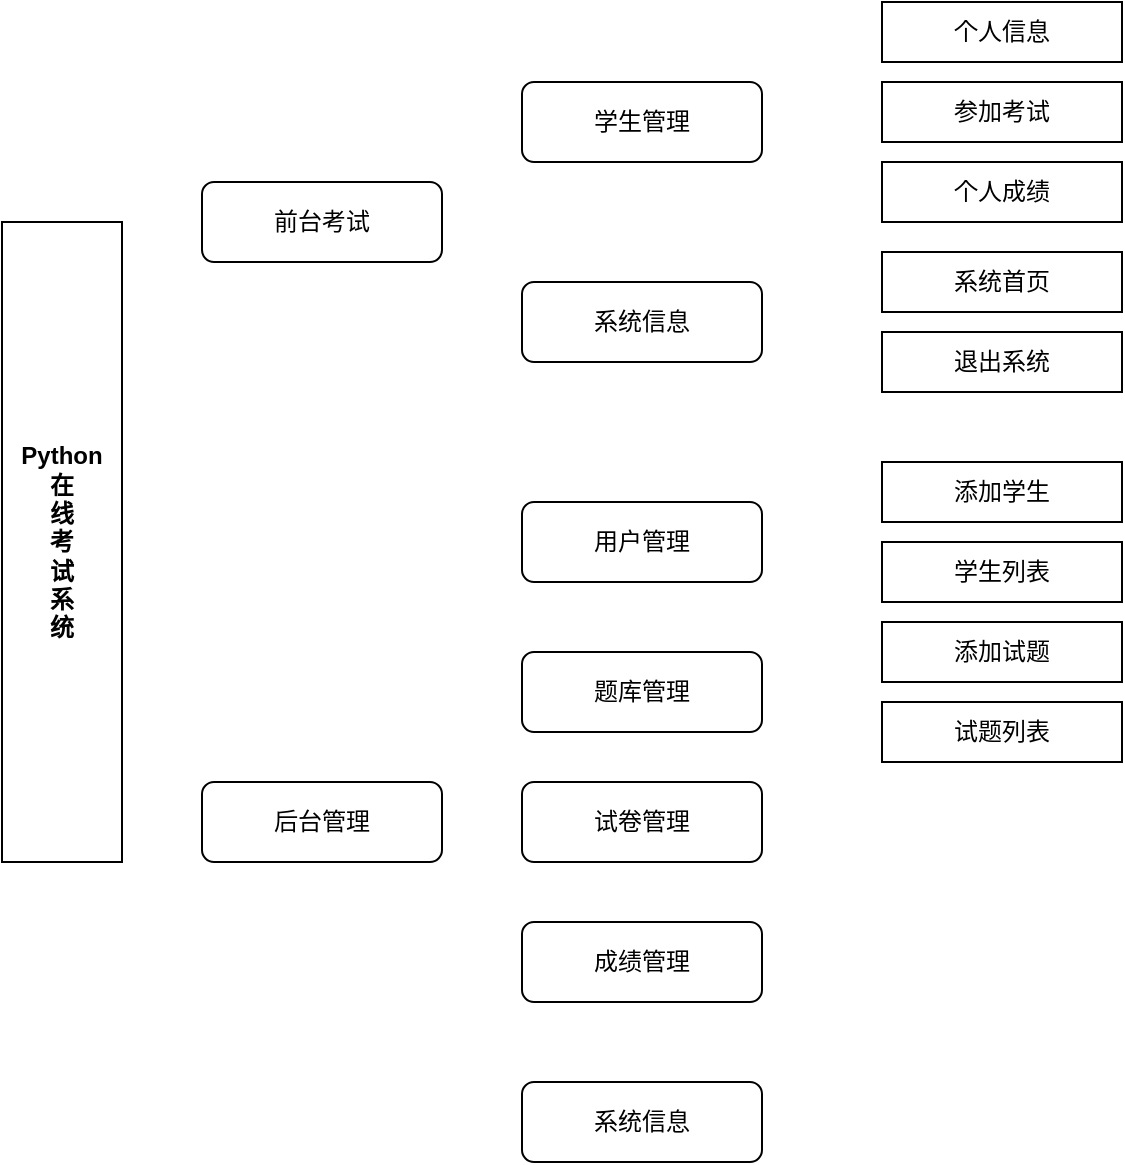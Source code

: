 <mxfile version="27.0.2">
  <diagram name="第 1 页" id="ENy3Z2RK6VqIjqDYn7DN">
    <mxGraphModel dx="1427" dy="733" grid="1" gridSize="10" guides="1" tooltips="1" connect="1" arrows="1" fold="1" page="1" pageScale="1" pageWidth="827" pageHeight="1169" math="0" shadow="0">
      <root>
        <mxCell id="0" />
        <mxCell id="1" parent="0" />
        <mxCell id="DVP2Ig8tw6q0hrwCIGzc-18" value="&lt;div&gt;&lt;b&gt;Python&lt;/b&gt;&lt;/div&gt;&lt;b&gt;在&lt;/b&gt;&lt;div&gt;&lt;b&gt;线&lt;/b&gt;&lt;/div&gt;&lt;div&gt;&lt;b&gt;考&lt;/b&gt;&lt;/div&gt;&lt;div&gt;&lt;b&gt;试&lt;/b&gt;&lt;/div&gt;&lt;div&gt;&lt;b&gt;系&lt;/b&gt;&lt;/div&gt;&lt;div&gt;&lt;b&gt;统&lt;/b&gt;&lt;/div&gt;" style="rounded=0;whiteSpace=wrap;html=1;" vertex="1" parent="1">
          <mxGeometry x="100" y="350" width="60" height="320" as="geometry" />
        </mxCell>
        <mxCell id="DVP2Ig8tw6q0hrwCIGzc-20" value="前台考试" style="rounded=1;whiteSpace=wrap;html=1;" vertex="1" parent="1">
          <mxGeometry x="200" y="330" width="120" height="40" as="geometry" />
        </mxCell>
        <mxCell id="DVP2Ig8tw6q0hrwCIGzc-22" value="后台管理" style="rounded=1;whiteSpace=wrap;html=1;" vertex="1" parent="1">
          <mxGeometry x="200" y="630" width="120" height="40" as="geometry" />
        </mxCell>
        <mxCell id="DVP2Ig8tw6q0hrwCIGzc-23" value="学生管理" style="rounded=1;whiteSpace=wrap;html=1;" vertex="1" parent="1">
          <mxGeometry x="360" y="280" width="120" height="40" as="geometry" />
        </mxCell>
        <mxCell id="DVP2Ig8tw6q0hrwCIGzc-24" value="用户管理" style="rounded=1;whiteSpace=wrap;html=1;" vertex="1" parent="1">
          <mxGeometry x="360" y="490" width="120" height="40" as="geometry" />
        </mxCell>
        <mxCell id="DVP2Ig8tw6q0hrwCIGzc-25" value="题库管理" style="rounded=1;whiteSpace=wrap;html=1;" vertex="1" parent="1">
          <mxGeometry x="360" y="565" width="120" height="40" as="geometry" />
        </mxCell>
        <mxCell id="DVP2Ig8tw6q0hrwCIGzc-26" value="试卷管理" style="rounded=1;whiteSpace=wrap;html=1;" vertex="1" parent="1">
          <mxGeometry x="360" y="630" width="120" height="40" as="geometry" />
        </mxCell>
        <mxCell id="DVP2Ig8tw6q0hrwCIGzc-27" value="成绩管理" style="rounded=1;whiteSpace=wrap;html=1;" vertex="1" parent="1">
          <mxGeometry x="360" y="700" width="120" height="40" as="geometry" />
        </mxCell>
        <mxCell id="DVP2Ig8tw6q0hrwCIGzc-28" value="系统信息" style="rounded=1;whiteSpace=wrap;html=1;" vertex="1" parent="1">
          <mxGeometry x="360" y="780" width="120" height="40" as="geometry" />
        </mxCell>
        <mxCell id="DVP2Ig8tw6q0hrwCIGzc-29" value="系统信息" style="rounded=1;whiteSpace=wrap;html=1;" vertex="1" parent="1">
          <mxGeometry x="360" y="380" width="120" height="40" as="geometry" />
        </mxCell>
        <mxCell id="DVP2Ig8tw6q0hrwCIGzc-36" value="个人信息" style="rounded=0;whiteSpace=wrap;html=1;" vertex="1" parent="1">
          <mxGeometry x="540" y="240" width="120" height="30" as="geometry" />
        </mxCell>
        <mxCell id="DVP2Ig8tw6q0hrwCIGzc-37" value="参加考试" style="rounded=0;whiteSpace=wrap;html=1;" vertex="1" parent="1">
          <mxGeometry x="540" y="280" width="120" height="30" as="geometry" />
        </mxCell>
        <mxCell id="DVP2Ig8tw6q0hrwCIGzc-38" value="个人成绩" style="rounded=0;whiteSpace=wrap;html=1;" vertex="1" parent="1">
          <mxGeometry x="540" y="320" width="120" height="30" as="geometry" />
        </mxCell>
        <mxCell id="DVP2Ig8tw6q0hrwCIGzc-39" value="系统首页" style="rounded=0;whiteSpace=wrap;html=1;" vertex="1" parent="1">
          <mxGeometry x="540" y="365" width="120" height="30" as="geometry" />
        </mxCell>
        <mxCell id="DVP2Ig8tw6q0hrwCIGzc-40" value="退出系统" style="rounded=0;whiteSpace=wrap;html=1;" vertex="1" parent="1">
          <mxGeometry x="540" y="405" width="120" height="30" as="geometry" />
        </mxCell>
        <mxCell id="DVP2Ig8tw6q0hrwCIGzc-41" value="添加学生" style="rounded=0;whiteSpace=wrap;html=1;" vertex="1" parent="1">
          <mxGeometry x="540" y="470" width="120" height="30" as="geometry" />
        </mxCell>
        <mxCell id="DVP2Ig8tw6q0hrwCIGzc-42" value="学生列表" style="rounded=0;whiteSpace=wrap;html=1;" vertex="1" parent="1">
          <mxGeometry x="540" y="510" width="120" height="30" as="geometry" />
        </mxCell>
        <mxCell id="DVP2Ig8tw6q0hrwCIGzc-43" value="添加试题" style="rounded=0;whiteSpace=wrap;html=1;" vertex="1" parent="1">
          <mxGeometry x="540" y="550" width="120" height="30" as="geometry" />
        </mxCell>
        <mxCell id="DVP2Ig8tw6q0hrwCIGzc-44" value="试题列表" style="rounded=0;whiteSpace=wrap;html=1;" vertex="1" parent="1">
          <mxGeometry x="540" y="590" width="120" height="30" as="geometry" />
        </mxCell>
      </root>
    </mxGraphModel>
  </diagram>
</mxfile>
